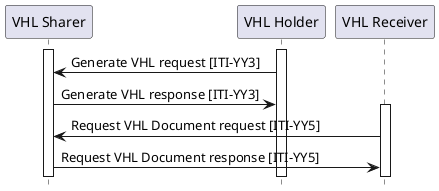 @startuml
skinparam svgDimensionStyle false
hide footbox
participant "VHL Sharer" as VHLS
participant "VHL Holder" as VHLH
participant "VHL Receiver" as VHLR

activate VHLH
activate VHLS


VHLH -> VHLS : Generate VHL request [ITI-YY3]
VHLS -> VHLH : Generate VHL response [ITI-YY3]

activate VHLR
VHLR -> VHLS : Request VHL Document request [ITI-YY5]
VHLS -> VHLR : Request VHL Document response [ITI-YY5]


@enduml
